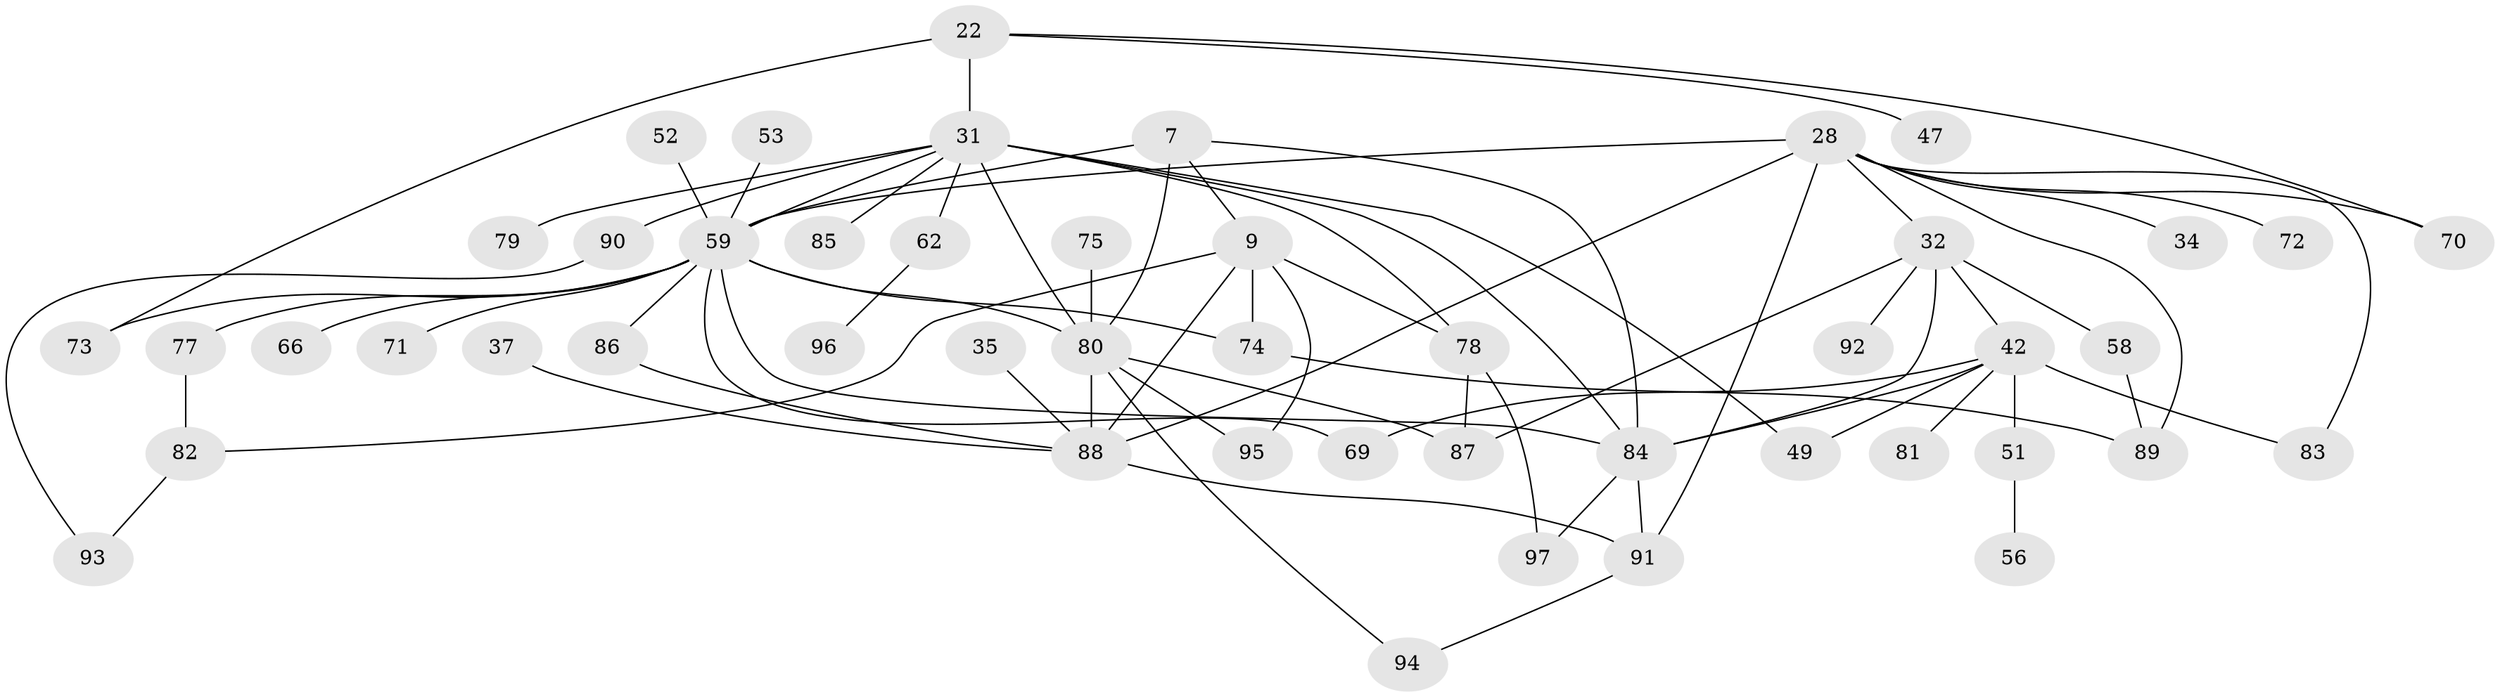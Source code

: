 // original degree distribution, {8: 0.030927835051546393, 7: 0.020618556701030927, 4: 0.17525773195876287, 5: 0.030927835051546393, 10: 0.010309278350515464, 3: 0.20618556701030927, 9: 0.010309278350515464, 2: 0.26804123711340205, 1: 0.2268041237113402, 6: 0.020618556701030927}
// Generated by graph-tools (version 1.1) at 2025/46/03/04/25 21:46:18]
// undirected, 48 vertices, 74 edges
graph export_dot {
graph [start="1"]
  node [color=gray90,style=filled];
  7 [super="+6"];
  9;
  22 [super="+21"];
  28 [super="+19+10"];
  31 [super="+13+5"];
  32 [super="+26"];
  34;
  35;
  37;
  42;
  47;
  49;
  51 [super="+48"];
  52;
  53;
  56;
  58 [super="+54"];
  59 [super="+50+27+2"];
  62;
  66;
  69 [super="+64"];
  70 [super="+20"];
  71;
  72;
  73 [super="+29"];
  74 [super="+36+41+60"];
  75;
  77;
  78 [super="+61"];
  79 [super="+44"];
  80 [super="+46+40+43"];
  81;
  82 [super="+23+67"];
  83 [super="+76"];
  84 [super="+68+30"];
  85;
  86;
  87 [super="+63"];
  88 [super="+33"];
  89 [super="+14"];
  90;
  91 [super="+38+65"];
  92;
  93;
  94;
  95;
  96;
  97;
  7 -- 9 [weight=2];
  7 -- 84;
  7 -- 80 [weight=3];
  7 -- 59 [weight=3];
  9 -- 78 [weight=2];
  9 -- 95;
  9 -- 88 [weight=2];
  9 -- 82;
  9 -- 74;
  22 -- 47;
  22 -- 73;
  22 -- 31 [weight=3];
  22 -- 70;
  28 -- 34;
  28 -- 72;
  28 -- 89 [weight=2];
  28 -- 59 [weight=4];
  28 -- 88;
  28 -- 70;
  28 -- 32;
  28 -- 83;
  28 -- 91;
  31 -- 80 [weight=2];
  31 -- 90;
  31 -- 62 [weight=2];
  31 -- 49;
  31 -- 85;
  31 -- 84 [weight=2];
  31 -- 78;
  31 -- 59 [weight=2];
  31 -- 79;
  32 -- 92;
  32 -- 84 [weight=2];
  32 -- 42;
  32 -- 87;
  32 -- 58;
  35 -- 88;
  37 -- 88;
  42 -- 49;
  42 -- 81;
  42 -- 51 [weight=2];
  42 -- 84;
  42 -- 83;
  42 -- 69;
  51 -- 56;
  52 -- 59;
  53 -- 59;
  58 -- 89;
  59 -- 86;
  59 -- 69;
  59 -- 71;
  59 -- 80;
  59 -- 84;
  59 -- 66;
  59 -- 74;
  59 -- 77;
  59 -- 73;
  62 -- 96;
  74 -- 89;
  75 -- 80;
  77 -- 82;
  78 -- 97;
  78 -- 87;
  80 -- 88 [weight=2];
  80 -- 95;
  80 -- 87;
  80 -- 94;
  82 -- 93;
  84 -- 97;
  84 -- 91;
  86 -- 88;
  88 -- 91;
  90 -- 93;
  91 -- 94;
}
